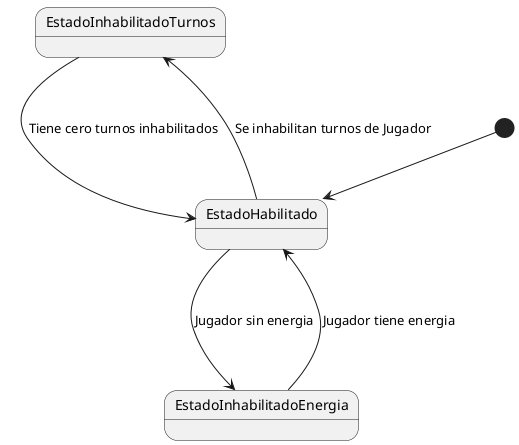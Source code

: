 @startuml estadoJugador

[*] --> EstadoHabilitado
EstadoHabilitado ---> EstadoInhabilitadoEnergia: Jugador sin energia

EstadoInhabilitadoEnergia ---> EstadoHabilitado: Jugador tiene energia

EstadoHabilitado ---> EstadoInhabilitadoTurnos: Se inhabilitan turnos de Jugador

EstadoInhabilitadoTurnos -> EstadoHabilitado: Tiene cero turnos inhabilitados

@enduml